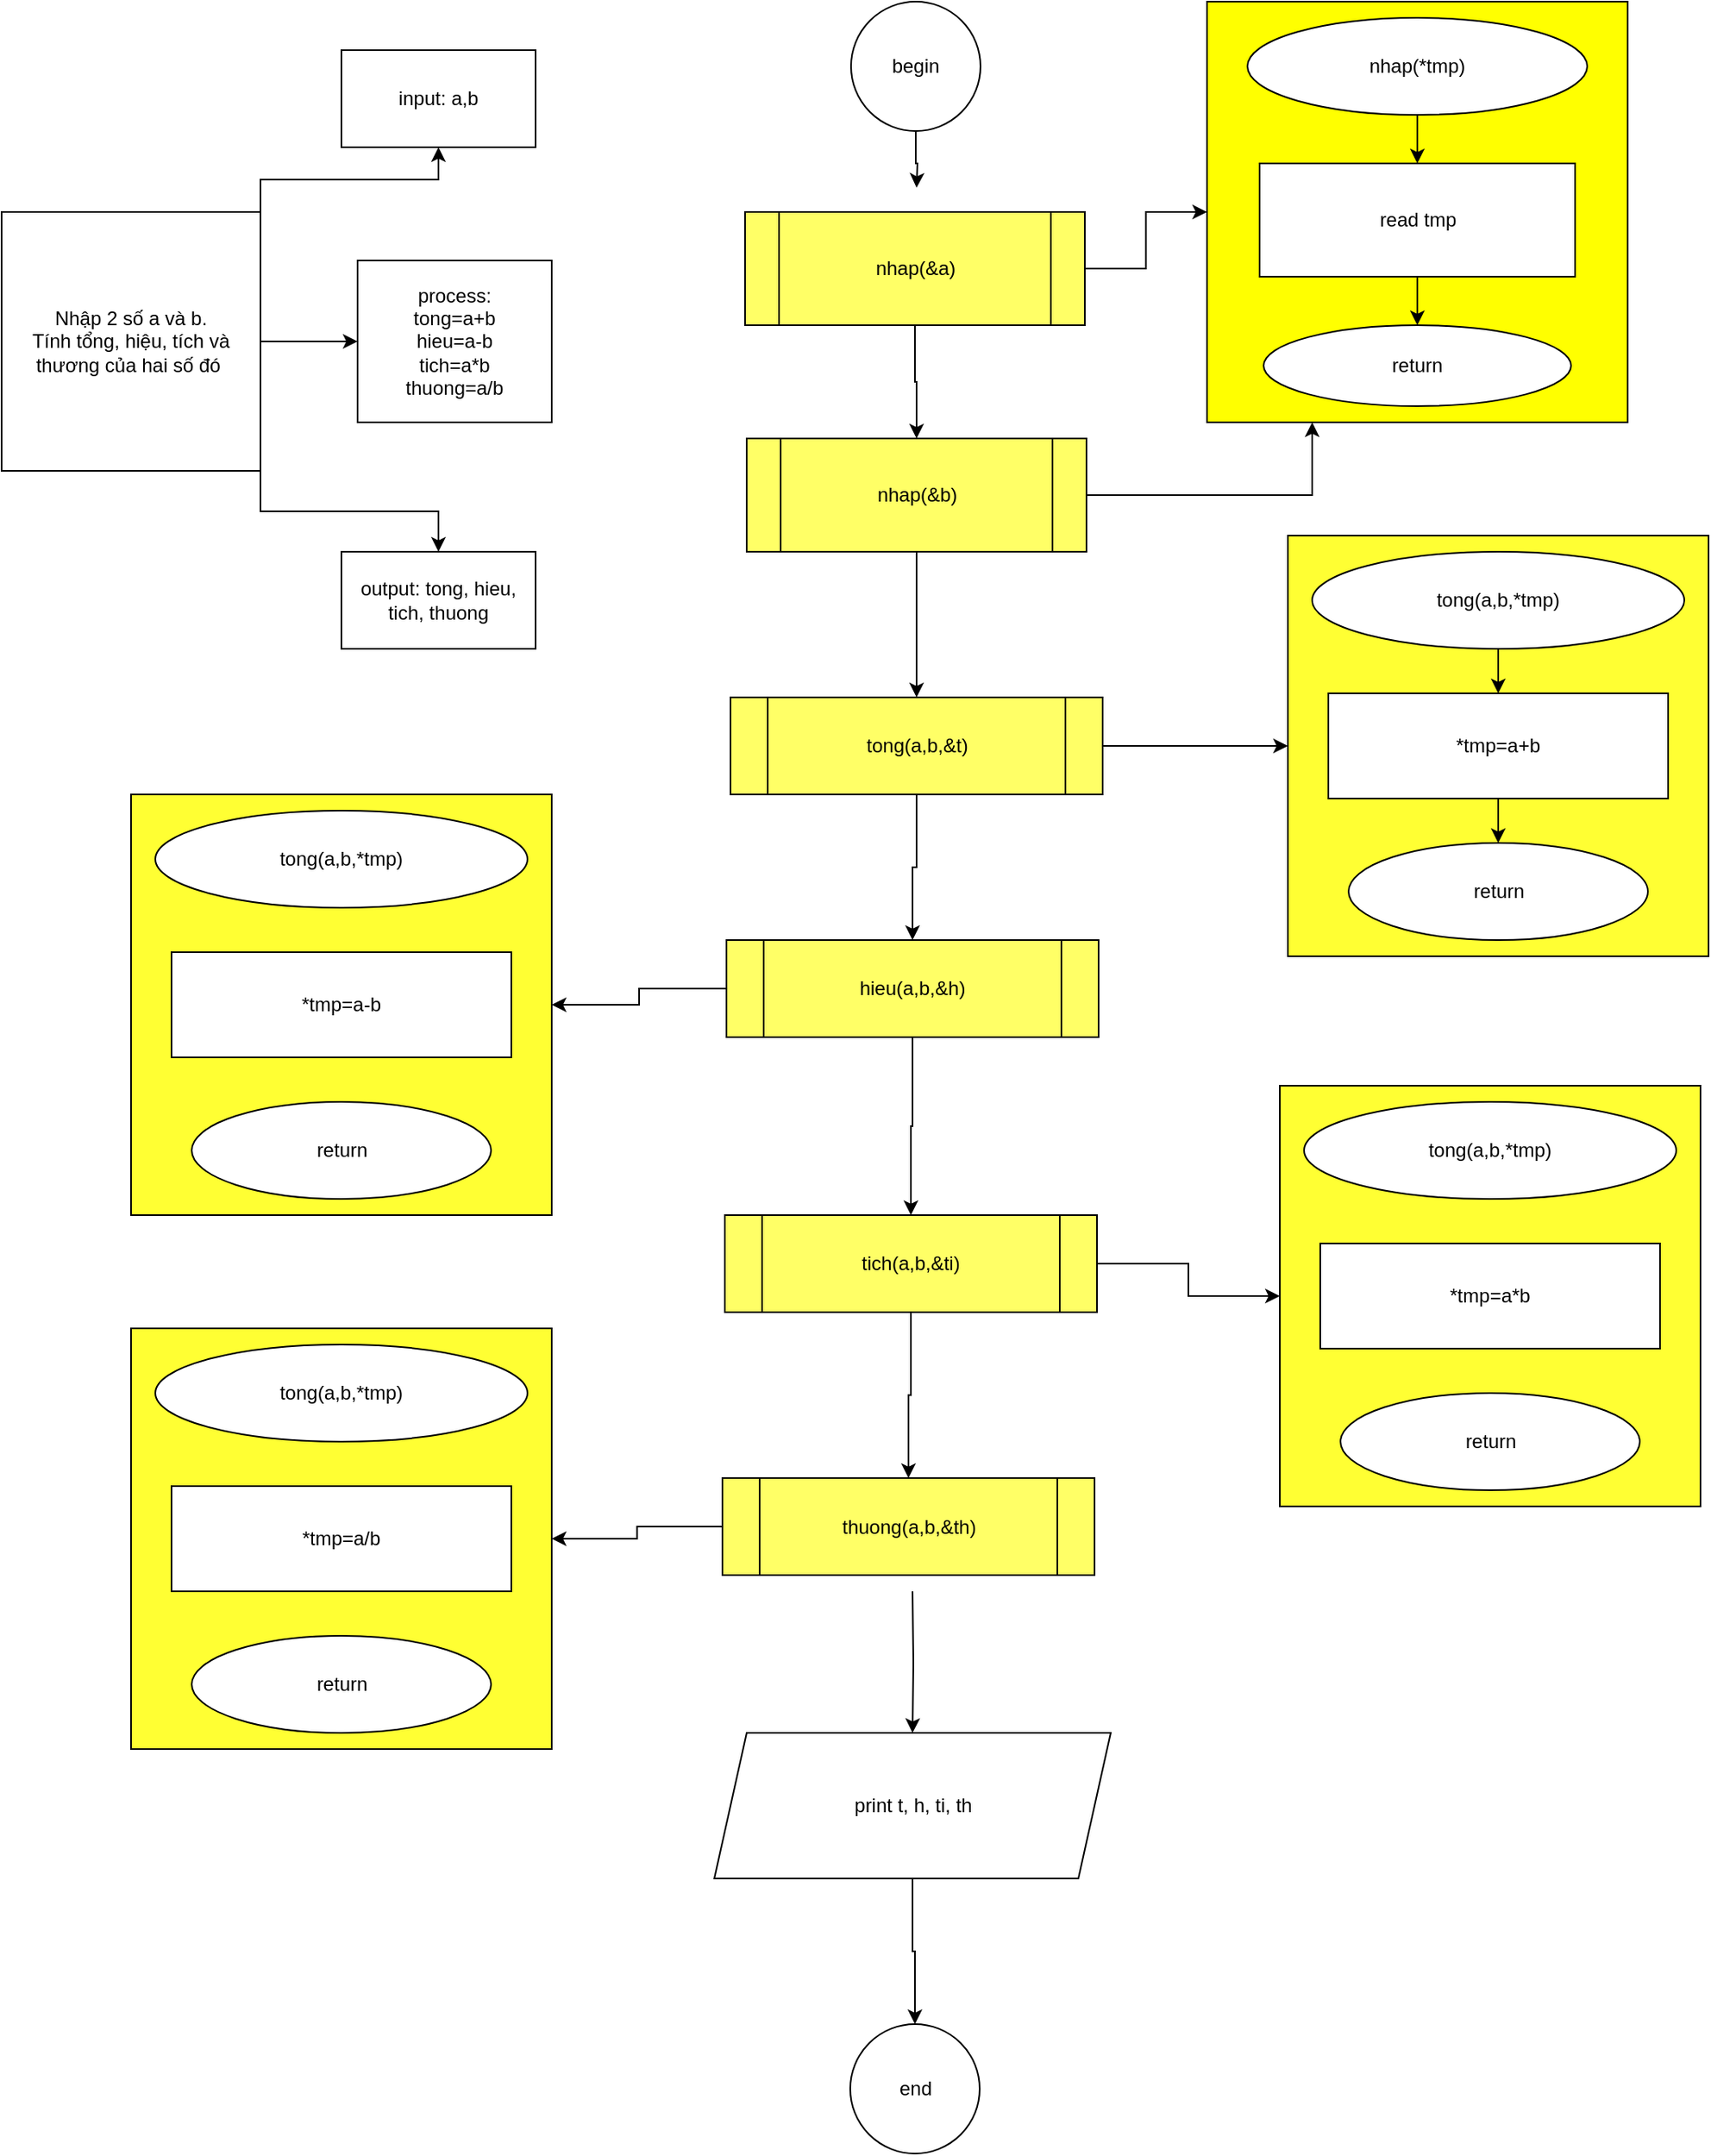<mxfile version="21.1.2" type="device">
  <diagram name="Page-1" id="LFTyKNfZxazNtSX64OvF">
    <mxGraphModel dx="1954" dy="526" grid="1" gridSize="10" guides="1" tooltips="1" connect="1" arrows="1" fold="1" page="1" pageScale="1" pageWidth="850" pageHeight="1100" math="0" shadow="0">
      <root>
        <mxCell id="0" />
        <mxCell id="1" parent="0" />
        <mxCell id="ZkJlQXpscqVsZKB4UgPO-1" style="edgeStyle=orthogonalEdgeStyle;rounded=0;orthogonalLoop=1;jettySize=auto;html=1;entryX=0.5;entryY=0;entryDx=0;entryDy=0;" parent="1" source="ZkJlQXpscqVsZKB4UgPO-2" edge="1">
          <mxGeometry relative="1" as="geometry">
            <mxPoint x="425.5" y="125" as="targetPoint" />
          </mxGeometry>
        </mxCell>
        <mxCell id="ZkJlQXpscqVsZKB4UgPO-2" value="begin" style="ellipse;whiteSpace=wrap;html=1;aspect=fixed;" parent="1" vertex="1">
          <mxGeometry x="385" y="10" width="80" height="80" as="geometry" />
        </mxCell>
        <mxCell id="ZkJlQXpscqVsZKB4UgPO-3" value="end" style="ellipse;whiteSpace=wrap;html=1;aspect=fixed;" parent="1" vertex="1">
          <mxGeometry x="384.5" y="1260" width="80" height="80" as="geometry" />
        </mxCell>
        <mxCell id="ZkJlQXpscqVsZKB4UgPO-4" style="edgeStyle=orthogonalEdgeStyle;rounded=0;orthogonalLoop=1;jettySize=auto;html=1;entryX=0.5;entryY=0;entryDx=0;entryDy=0;exitX=0.5;exitY=1;exitDx=0;exitDy=0;" parent="1" source="ZkJlQXpscqVsZKB4UgPO-7" target="ZkJlQXpscqVsZKB4UgPO-28" edge="1">
          <mxGeometry relative="1" as="geometry">
            <mxPoint x="425.5" y="270" as="targetPoint" />
            <mxPoint x="425.5" y="225" as="sourcePoint" />
          </mxGeometry>
        </mxCell>
        <mxCell id="ZkJlQXpscqVsZKB4UgPO-6" style="edgeStyle=orthogonalEdgeStyle;rounded=0;orthogonalLoop=1;jettySize=auto;html=1;exitX=1;exitY=0.5;exitDx=0;exitDy=0;entryX=0;entryY=0.5;entryDx=0;entryDy=0;" parent="1" source="ZkJlQXpscqVsZKB4UgPO-7" target="ZkJlQXpscqVsZKB4UgPO-8" edge="1">
          <mxGeometry relative="1" as="geometry">
            <mxPoint x="660" y="189.471" as="targetPoint" />
          </mxGeometry>
        </mxCell>
        <mxCell id="ZkJlQXpscqVsZKB4UgPO-7" value="nhap(&amp;amp;a)" style="shape=process;whiteSpace=wrap;html=1;backgroundOutline=1;fillColor=#FFFF66;" parent="1" vertex="1">
          <mxGeometry x="319.5" y="140" width="210" height="70" as="geometry" />
        </mxCell>
        <mxCell id="ZkJlQXpscqVsZKB4UgPO-8" value="" style="whiteSpace=wrap;html=1;aspect=fixed;fillColor=#FFFF00;" parent="1" vertex="1">
          <mxGeometry x="605" y="10" width="260" height="260" as="geometry" />
        </mxCell>
        <mxCell id="ZkJlQXpscqVsZKB4UgPO-9" style="edgeStyle=orthogonalEdgeStyle;rounded=0;orthogonalLoop=1;jettySize=auto;html=1;entryX=0.5;entryY=0;entryDx=0;entryDy=0;" parent="1" source="ZkJlQXpscqVsZKB4UgPO-10" target="ZkJlQXpscqVsZKB4UgPO-14" edge="1">
          <mxGeometry relative="1" as="geometry" />
        </mxCell>
        <mxCell id="ZkJlQXpscqVsZKB4UgPO-10" value="nhap(*tmp)" style="ellipse;whiteSpace=wrap;html=1;" parent="1" vertex="1">
          <mxGeometry x="630" y="20" width="210" height="60" as="geometry" />
        </mxCell>
        <mxCell id="ZkJlQXpscqVsZKB4UgPO-11" style="edgeStyle=orthogonalEdgeStyle;rounded=0;orthogonalLoop=1;jettySize=auto;html=1;exitX=0.5;exitY=1;exitDx=0;exitDy=0;" parent="1" source="ZkJlQXpscqVsZKB4UgPO-10" target="ZkJlQXpscqVsZKB4UgPO-10" edge="1">
          <mxGeometry relative="1" as="geometry" />
        </mxCell>
        <mxCell id="ZkJlQXpscqVsZKB4UgPO-12" value="return" style="ellipse;whiteSpace=wrap;html=1;" parent="1" vertex="1">
          <mxGeometry x="640" y="210" width="190" height="50" as="geometry" />
        </mxCell>
        <mxCell id="ZkJlQXpscqVsZKB4UgPO-13" style="edgeStyle=orthogonalEdgeStyle;rounded=0;orthogonalLoop=1;jettySize=auto;html=1;entryX=0.5;entryY=0;entryDx=0;entryDy=0;" parent="1" source="ZkJlQXpscqVsZKB4UgPO-14" target="ZkJlQXpscqVsZKB4UgPO-12" edge="1">
          <mxGeometry relative="1" as="geometry" />
        </mxCell>
        <mxCell id="ZkJlQXpscqVsZKB4UgPO-14" value="read tmp" style="rounded=0;whiteSpace=wrap;html=1;" parent="1" vertex="1">
          <mxGeometry x="637.5" y="110" width="195" height="70" as="geometry" />
        </mxCell>
        <mxCell id="ZkJlQXpscqVsZKB4UgPO-16" style="edgeStyle=orthogonalEdgeStyle;rounded=0;orthogonalLoop=1;jettySize=auto;html=1;entryX=0.5;entryY=0;entryDx=0;entryDy=0;" parent="1" source="ZkJlQXpscqVsZKB4UgPO-18" target="ZkJlQXpscqVsZKB4UgPO-32" edge="1">
          <mxGeometry relative="1" as="geometry">
            <mxPoint x="425.5" y="570" as="targetPoint" />
          </mxGeometry>
        </mxCell>
        <mxCell id="ZkJlQXpscqVsZKB4UgPO-17" style="edgeStyle=orthogonalEdgeStyle;rounded=0;orthogonalLoop=1;jettySize=auto;html=1;exitX=1;exitY=0.5;exitDx=0;exitDy=0;" parent="1" source="ZkJlQXpscqVsZKB4UgPO-18" target="ZkJlQXpscqVsZKB4UgPO-21" edge="1">
          <mxGeometry relative="1" as="geometry">
            <mxPoint x="670" y="415.353" as="targetPoint" />
          </mxGeometry>
        </mxCell>
        <mxCell id="ZkJlQXpscqVsZKB4UgPO-18" value="tong(a,b,&amp;amp;t)" style="shape=process;whiteSpace=wrap;html=1;backgroundOutline=1;fillColor=#FFFF66;" parent="1" vertex="1">
          <mxGeometry x="310.5" y="440" width="230" height="60" as="geometry" />
        </mxCell>
        <mxCell id="ZkJlQXpscqVsZKB4UgPO-21" value="" style="whiteSpace=wrap;html=1;aspect=fixed;fillColor=#FFFF33;" parent="1" vertex="1">
          <mxGeometry x="655" y="340" width="260" height="260" as="geometry" />
        </mxCell>
        <mxCell id="ZkJlQXpscqVsZKB4UgPO-22" style="edgeStyle=orthogonalEdgeStyle;rounded=0;orthogonalLoop=1;jettySize=auto;html=1;entryX=0.5;entryY=0;entryDx=0;entryDy=0;" parent="1" source="ZkJlQXpscqVsZKB4UgPO-23" target="ZkJlQXpscqVsZKB4UgPO-26" edge="1">
          <mxGeometry relative="1" as="geometry" />
        </mxCell>
        <mxCell id="ZkJlQXpscqVsZKB4UgPO-23" value="tong(a,b,*tmp)" style="ellipse;whiteSpace=wrap;html=1;" parent="1" vertex="1">
          <mxGeometry x="670" y="350" width="230" height="60" as="geometry" />
        </mxCell>
        <mxCell id="ZkJlQXpscqVsZKB4UgPO-24" value="return" style="ellipse;whiteSpace=wrap;html=1;" parent="1" vertex="1">
          <mxGeometry x="692.5" y="530" width="185" height="60" as="geometry" />
        </mxCell>
        <mxCell id="ZkJlQXpscqVsZKB4UgPO-25" style="edgeStyle=orthogonalEdgeStyle;rounded=0;orthogonalLoop=1;jettySize=auto;html=1;" parent="1" source="ZkJlQXpscqVsZKB4UgPO-26" target="ZkJlQXpscqVsZKB4UgPO-24" edge="1">
          <mxGeometry relative="1" as="geometry" />
        </mxCell>
        <mxCell id="ZkJlQXpscqVsZKB4UgPO-26" value="*tmp=a+b" style="rounded=0;whiteSpace=wrap;html=1;" parent="1" vertex="1">
          <mxGeometry x="680" y="437.5" width="210" height="65" as="geometry" />
        </mxCell>
        <mxCell id="ZkJlQXpscqVsZKB4UgPO-30" style="edgeStyle=orthogonalEdgeStyle;rounded=0;orthogonalLoop=1;jettySize=auto;html=1;exitX=0.5;exitY=1;exitDx=0;exitDy=0;entryX=0.5;entryY=0;entryDx=0;entryDy=0;" parent="1" source="ZkJlQXpscqVsZKB4UgPO-28" target="ZkJlQXpscqVsZKB4UgPO-18" edge="1">
          <mxGeometry relative="1" as="geometry">
            <mxPoint x="425.5" y="420" as="targetPoint" />
            <mxPoint x="425.5" y="370" as="sourcePoint" />
          </mxGeometry>
        </mxCell>
        <mxCell id="ZkJlQXpscqVsZKB4UgPO-29" style="edgeStyle=orthogonalEdgeStyle;rounded=0;orthogonalLoop=1;jettySize=auto;html=1;exitX=1;exitY=0.5;exitDx=0;exitDy=0;entryX=0.25;entryY=1;entryDx=0;entryDy=0;" parent="1" source="ZkJlQXpscqVsZKB4UgPO-28" target="ZkJlQXpscqVsZKB4UgPO-8" edge="1">
          <mxGeometry relative="1" as="geometry" />
        </mxCell>
        <mxCell id="ZkJlQXpscqVsZKB4UgPO-28" value="nhap(&amp;amp;b)" style="shape=process;whiteSpace=wrap;html=1;backgroundOutline=1;fillColor=#FFFF66;" parent="1" vertex="1">
          <mxGeometry x="320.5" y="280" width="210" height="70" as="geometry" />
        </mxCell>
        <mxCell id="ZkJlQXpscqVsZKB4UgPO-37" style="edgeStyle=orthogonalEdgeStyle;rounded=0;orthogonalLoop=1;jettySize=auto;html=1;exitX=0;exitY=0.5;exitDx=0;exitDy=0;" parent="1" source="ZkJlQXpscqVsZKB4UgPO-32" target="ZkJlQXpscqVsZKB4UgPO-33" edge="1">
          <mxGeometry relative="1" as="geometry" />
        </mxCell>
        <mxCell id="tlCsrI3CP0LPWgQ48DO2-2" style="edgeStyle=orthogonalEdgeStyle;rounded=0;orthogonalLoop=1;jettySize=auto;html=1;entryX=0.5;entryY=0;entryDx=0;entryDy=0;" edge="1" parent="1" source="ZkJlQXpscqVsZKB4UgPO-32" target="ZkJlQXpscqVsZKB4UgPO-47">
          <mxGeometry relative="1" as="geometry" />
        </mxCell>
        <mxCell id="ZkJlQXpscqVsZKB4UgPO-32" value="hieu(a,b,&amp;amp;h)" style="shape=process;whiteSpace=wrap;html=1;backgroundOutline=1;fillColor=#FFFF66;" parent="1" vertex="1">
          <mxGeometry x="308" y="590" width="230" height="60" as="geometry" />
        </mxCell>
        <mxCell id="ZkJlQXpscqVsZKB4UgPO-33" value="" style="whiteSpace=wrap;html=1;aspect=fixed;fillColor=#FFFF33;" parent="1" vertex="1">
          <mxGeometry x="-60" y="500" width="260" height="260" as="geometry" />
        </mxCell>
        <mxCell id="ZkJlQXpscqVsZKB4UgPO-34" value="tong(a,b,*tmp)" style="ellipse;whiteSpace=wrap;html=1;" parent="1" vertex="1">
          <mxGeometry x="-45" y="510" width="230" height="60" as="geometry" />
        </mxCell>
        <mxCell id="ZkJlQXpscqVsZKB4UgPO-35" value="return" style="ellipse;whiteSpace=wrap;html=1;" parent="1" vertex="1">
          <mxGeometry x="-22.5" y="690" width="185" height="60" as="geometry" />
        </mxCell>
        <mxCell id="ZkJlQXpscqVsZKB4UgPO-36" value="*tmp=a-b" style="rounded=0;whiteSpace=wrap;html=1;" parent="1" vertex="1">
          <mxGeometry x="-35" y="597.5" width="210" height="65" as="geometry" />
        </mxCell>
        <mxCell id="ZkJlQXpscqVsZKB4UgPO-38" value="" style="whiteSpace=wrap;html=1;aspect=fixed;fillColor=#FFFF33;" parent="1" vertex="1">
          <mxGeometry x="650" y="680" width="260" height="260" as="geometry" />
        </mxCell>
        <mxCell id="ZkJlQXpscqVsZKB4UgPO-39" value="tong(a,b,*tmp)" style="ellipse;whiteSpace=wrap;html=1;" parent="1" vertex="1">
          <mxGeometry x="665" y="690" width="230" height="60" as="geometry" />
        </mxCell>
        <mxCell id="ZkJlQXpscqVsZKB4UgPO-40" value="return" style="ellipse;whiteSpace=wrap;html=1;" parent="1" vertex="1">
          <mxGeometry x="687.5" y="870" width="185" height="60" as="geometry" />
        </mxCell>
        <mxCell id="ZkJlQXpscqVsZKB4UgPO-41" value="*tmp=a*b" style="rounded=0;whiteSpace=wrap;html=1;" parent="1" vertex="1">
          <mxGeometry x="675" y="777.5" width="210" height="65" as="geometry" />
        </mxCell>
        <mxCell id="ZkJlQXpscqVsZKB4UgPO-42" value="" style="whiteSpace=wrap;html=1;aspect=fixed;fillColor=#FFFF33;" parent="1" vertex="1">
          <mxGeometry x="-60" y="830" width="260" height="260" as="geometry" />
        </mxCell>
        <mxCell id="ZkJlQXpscqVsZKB4UgPO-43" value="tong(a,b,*tmp)" style="ellipse;whiteSpace=wrap;html=1;" parent="1" vertex="1">
          <mxGeometry x="-45" y="840" width="230" height="60" as="geometry" />
        </mxCell>
        <mxCell id="ZkJlQXpscqVsZKB4UgPO-44" value="return" style="ellipse;whiteSpace=wrap;html=1;" parent="1" vertex="1">
          <mxGeometry x="-22.5" y="1020" width="185" height="60" as="geometry" />
        </mxCell>
        <mxCell id="ZkJlQXpscqVsZKB4UgPO-45" value="*tmp=a/b" style="rounded=0;whiteSpace=wrap;html=1;" parent="1" vertex="1">
          <mxGeometry x="-35" y="927.5" width="210" height="65" as="geometry" />
        </mxCell>
        <mxCell id="ZkJlQXpscqVsZKB4UgPO-50" style="edgeStyle=orthogonalEdgeStyle;rounded=0;orthogonalLoop=1;jettySize=auto;html=1;exitX=1;exitY=0.5;exitDx=0;exitDy=0;entryX=0;entryY=0.5;entryDx=0;entryDy=0;" parent="1" source="ZkJlQXpscqVsZKB4UgPO-47" target="ZkJlQXpscqVsZKB4UgPO-38" edge="1">
          <mxGeometry relative="1" as="geometry" />
        </mxCell>
        <mxCell id="tlCsrI3CP0LPWgQ48DO2-3" style="edgeStyle=orthogonalEdgeStyle;rounded=0;orthogonalLoop=1;jettySize=auto;html=1;" edge="1" parent="1" source="ZkJlQXpscqVsZKB4UgPO-47" target="ZkJlQXpscqVsZKB4UgPO-52">
          <mxGeometry relative="1" as="geometry" />
        </mxCell>
        <mxCell id="ZkJlQXpscqVsZKB4UgPO-47" value="tich(a,b,&amp;amp;ti)" style="shape=process;whiteSpace=wrap;html=1;backgroundOutline=1;fillColor=#FFFF66;" parent="1" vertex="1">
          <mxGeometry x="307" y="760" width="230" height="60" as="geometry" />
        </mxCell>
        <mxCell id="ZkJlQXpscqVsZKB4UgPO-56" style="edgeStyle=orthogonalEdgeStyle;rounded=0;orthogonalLoop=1;jettySize=auto;html=1;exitX=0.5;exitY=1;exitDx=0;exitDy=0;entryX=0.5;entryY=0;entryDx=0;entryDy=0;" parent="1" target="ZkJlQXpscqVsZKB4UgPO-57" edge="1">
          <mxGeometry relative="1" as="geometry">
            <mxPoint x="423" y="1080" as="targetPoint" />
            <mxPoint x="423" y="992.5" as="sourcePoint" />
          </mxGeometry>
        </mxCell>
        <mxCell id="ZkJlQXpscqVsZKB4UgPO-55" style="edgeStyle=orthogonalEdgeStyle;rounded=0;orthogonalLoop=1;jettySize=auto;html=1;exitX=0;exitY=0.5;exitDx=0;exitDy=0;entryX=1;entryY=0.5;entryDx=0;entryDy=0;" parent="1" source="ZkJlQXpscqVsZKB4UgPO-52" target="ZkJlQXpscqVsZKB4UgPO-42" edge="1">
          <mxGeometry relative="1" as="geometry" />
        </mxCell>
        <mxCell id="ZkJlQXpscqVsZKB4UgPO-52" value="thuong(a,b,&amp;amp;th)" style="shape=process;whiteSpace=wrap;html=1;backgroundOutline=1;fillColor=#FFFF66;" parent="1" vertex="1">
          <mxGeometry x="305.5" y="922.5" width="230" height="60" as="geometry" />
        </mxCell>
        <mxCell id="ZkJlQXpscqVsZKB4UgPO-58" style="edgeStyle=orthogonalEdgeStyle;rounded=0;orthogonalLoop=1;jettySize=auto;html=1;entryX=0.5;entryY=0;entryDx=0;entryDy=0;" parent="1" source="ZkJlQXpscqVsZKB4UgPO-57" target="ZkJlQXpscqVsZKB4UgPO-3" edge="1">
          <mxGeometry relative="1" as="geometry" />
        </mxCell>
        <mxCell id="ZkJlQXpscqVsZKB4UgPO-57" value="print t, h, ti, th" style="shape=parallelogram;perimeter=parallelogramPerimeter;whiteSpace=wrap;html=1;fixedSize=1;" parent="1" vertex="1">
          <mxGeometry x="300.5" y="1080" width="245" height="90" as="geometry" />
        </mxCell>
        <mxCell id="fiO6M8W5KO8K9Xx7ewBO-1" style="edgeStyle=orthogonalEdgeStyle;rounded=0;orthogonalLoop=1;jettySize=auto;html=1;exitX=1;exitY=0;exitDx=0;exitDy=0;" parent="1" source="fiO6M8W5KO8K9Xx7ewBO-4" target="fiO6M8W5KO8K9Xx7ewBO-5" edge="1">
          <mxGeometry relative="1" as="geometry">
            <mxPoint x="80" y="90" as="targetPoint" />
          </mxGeometry>
        </mxCell>
        <mxCell id="fiO6M8W5KO8K9Xx7ewBO-2" style="edgeStyle=orthogonalEdgeStyle;rounded=0;orthogonalLoop=1;jettySize=auto;html=1;" parent="1" source="fiO6M8W5KO8K9Xx7ewBO-4" target="fiO6M8W5KO8K9Xx7ewBO-6" edge="1">
          <mxGeometry relative="1" as="geometry">
            <mxPoint x="120" y="220" as="targetPoint" />
          </mxGeometry>
        </mxCell>
        <mxCell id="fiO6M8W5KO8K9Xx7ewBO-3" style="edgeStyle=orthogonalEdgeStyle;rounded=0;orthogonalLoop=1;jettySize=auto;html=1;exitX=1;exitY=1;exitDx=0;exitDy=0;" parent="1" source="fiO6M8W5KO8K9Xx7ewBO-4" target="fiO6M8W5KO8K9Xx7ewBO-7" edge="1">
          <mxGeometry relative="1" as="geometry">
            <mxPoint x="130" y="390" as="targetPoint" />
          </mxGeometry>
        </mxCell>
        <mxCell id="fiO6M8W5KO8K9Xx7ewBO-4" value="Nhập 2 số a và b. &lt;br&gt;Tính tổng, hiệu, tích và thương của hai số đó&amp;nbsp;" style="whiteSpace=wrap;html=1;aspect=fixed;" parent="1" vertex="1">
          <mxGeometry x="-140" y="140" width="160" height="160" as="geometry" />
        </mxCell>
        <mxCell id="fiO6M8W5KO8K9Xx7ewBO-5" value="input: a,b" style="rounded=0;whiteSpace=wrap;html=1;" parent="1" vertex="1">
          <mxGeometry x="70" y="40" width="120" height="60" as="geometry" />
        </mxCell>
        <mxCell id="fiO6M8W5KO8K9Xx7ewBO-6" value="process:&lt;br&gt;tong=a+b&lt;br&gt;hieu=a-b&lt;br&gt;tich=a*b&lt;br&gt;thuong=a/b" style="rounded=0;whiteSpace=wrap;html=1;" parent="1" vertex="1">
          <mxGeometry x="80" y="170" width="120" height="100" as="geometry" />
        </mxCell>
        <mxCell id="fiO6M8W5KO8K9Xx7ewBO-7" value="output: tong, hieu, tich, thuong" style="rounded=0;whiteSpace=wrap;html=1;" parent="1" vertex="1">
          <mxGeometry x="70" y="350" width="120" height="60" as="geometry" />
        </mxCell>
      </root>
    </mxGraphModel>
  </diagram>
</mxfile>
